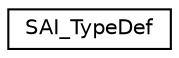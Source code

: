 digraph "Graphical Class Hierarchy"
{
 // LATEX_PDF_SIZE
  edge [fontname="Helvetica",fontsize="10",labelfontname="Helvetica",labelfontsize="10"];
  node [fontname="Helvetica",fontsize="10",shape=record];
  rankdir="LR";
  Node0 [label="SAI_TypeDef",height=0.2,width=0.4,color="black", fillcolor="white", style="filled",URL="$structSAI__TypeDef.html",tooltip="Serial Audio Interface."];
}
